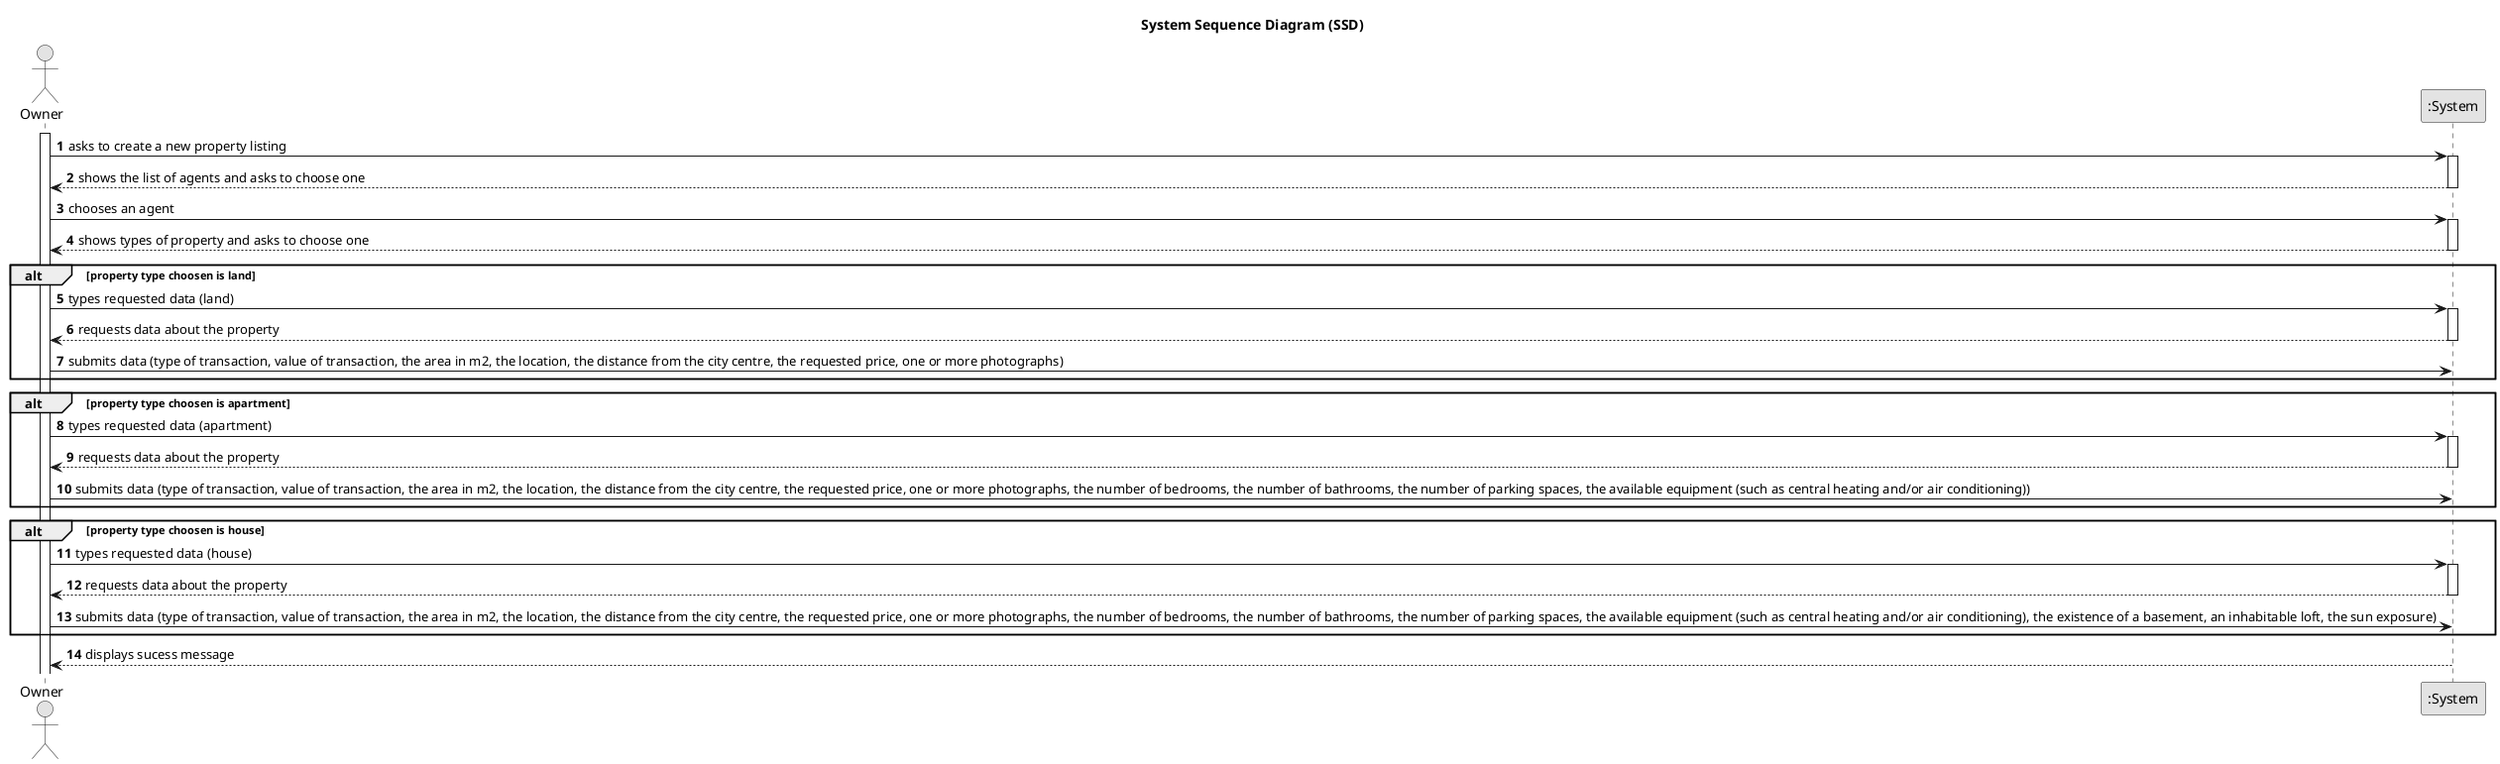 @startuml
skinparam monochrome true
skinparam packageStyle rectangle
skinparam shadowing false

title System Sequence Diagram (SSD)

autonumber

actor "Owner" as User
participant ":System" as System

activate User

    User -> System : asks to create a new property listing
    activate System

        System --> User : shows the list of agents and asks to choose one
    deactivate System

    User -> System : chooses an agent
    activate System

        System --> User : shows types of property and asks to choose one
    deactivate System

    alt property type choosen is land
    User -> System : types requested data (land)
    activate System

        System --> User : requests data about the property
    deactivate System

    User -> System : submits data (type of transaction, value of transaction, the area in m2, the location, the distance from the city centre, the requested price, one or more photographs)
    end

    alt property type choosen is apartment
        User -> System : types requested data (apartment)
        activate System

            System --> User : requests data about the property
        deactivate System

        User -> System : submits data (type of transaction, value of transaction, the area in m2, the location, the distance from the city centre, the requested price, one or more photographs, the number of bedrooms, the number of bathrooms, the number of parking spaces, the available equipment (such as central heating and/or air conditioning))
    end

    alt property type choosen is house
            User -> System : types requested data (house)
            activate System

                System --> User : requests data about the property
            deactivate System

            User -> System : submits data (type of transaction, value of transaction, the area in m2, the location, the distance from the city centre, the requested price, one or more photographs, the number of bedrooms, the number of bathrooms, the number of parking spaces, the available equipment (such as central heating and/or air conditioning), the existence of a basement, an inhabitable loft, the sun exposure)
    end

    activate System

        System --> User : displays sucess message
    deactivate System

@enduml

